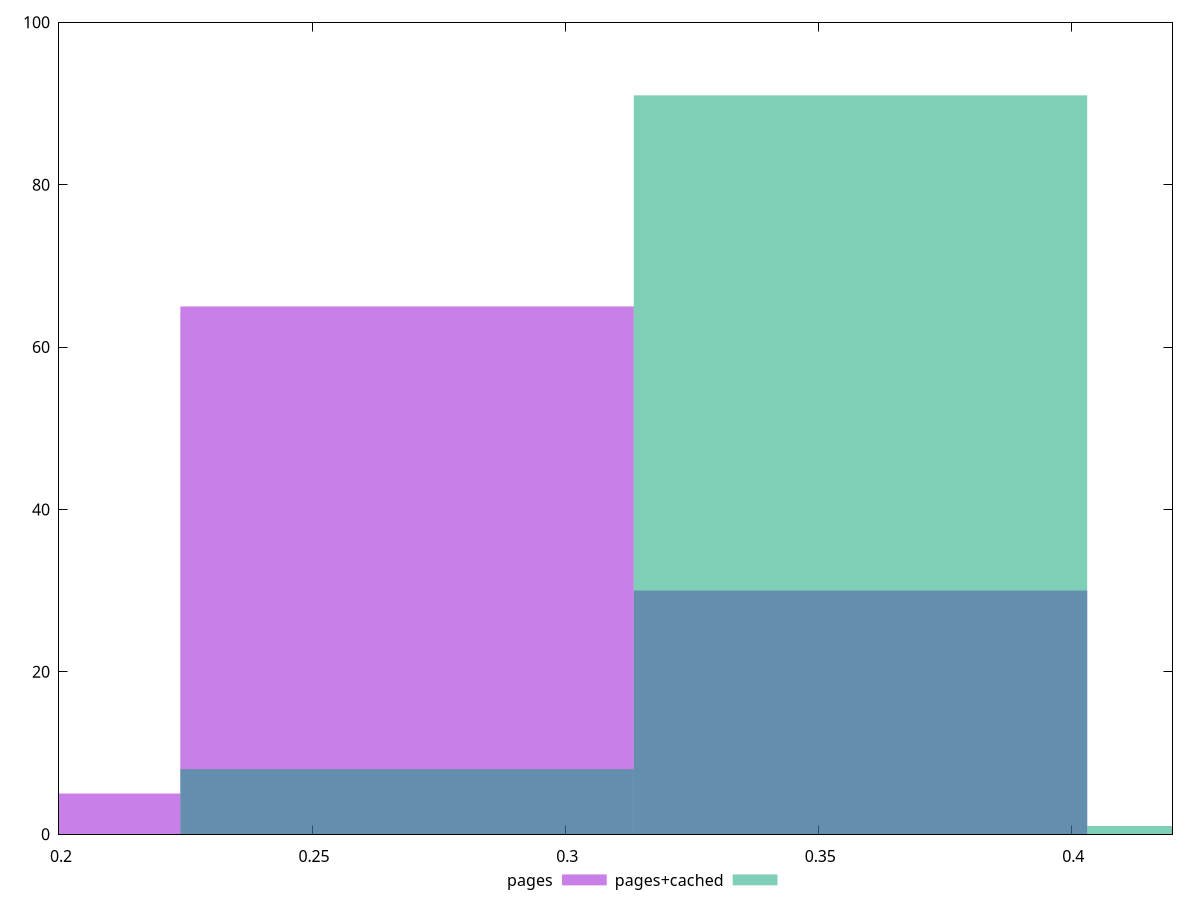 reset

$pages <<EOF
0.2687652356402392 65
0.17917682376015945 5
0.3583536475203189 30
EOF

$pagesCached <<EOF
0.2687652356402392 8
0.3583536475203189 91
0.4479420594003986 1
EOF

set key outside below
set boxwidth 0.08958841188007972
set xrange [0.2:0.42]
set yrange [0:100]
set trange [0:100]
set style fill transparent solid 0.5 noborder
set terminal svg size 640, 500 enhanced background rgb 'white'
set output "report_00009_2021-02-08T22-37-41.559Z/meta/score/comparison/histogram/0_vs_1.svg"

plot $pages title "pages" with boxes, \
     $pagesCached title "pages+cached" with boxes

reset
